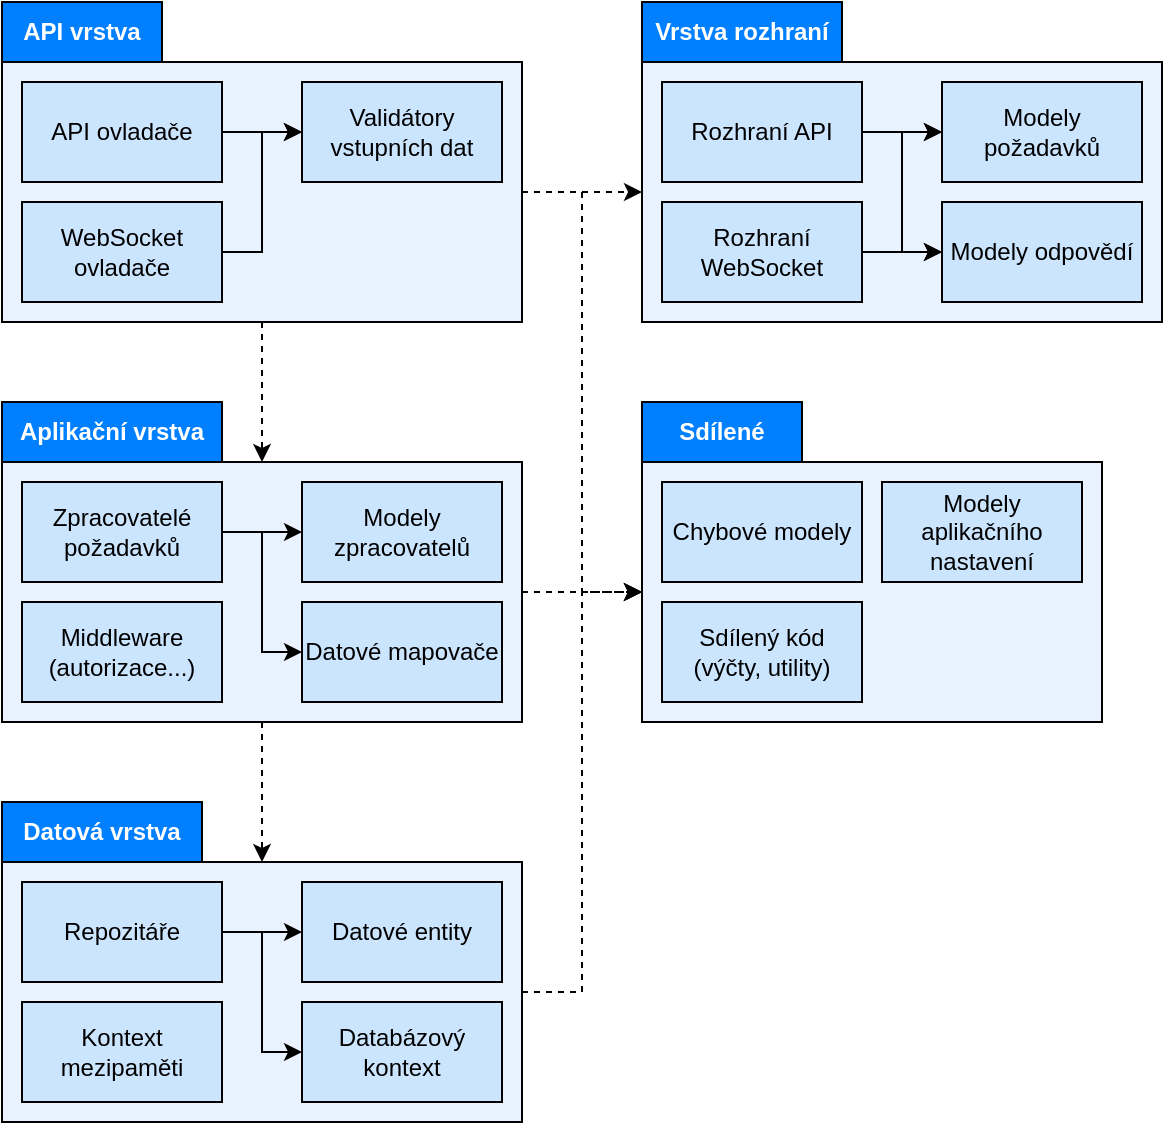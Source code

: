 <mxfile version="22.1.13" type="device">
  <diagram name="Stránka-1" id="SCNq5Kb_qcf53QLSLYbM">
    <mxGraphModel dx="1434" dy="746" grid="1" gridSize="10" guides="1" tooltips="1" connect="1" arrows="1" fold="1" page="1" pageScale="1" pageWidth="827" pageHeight="1169" math="0" shadow="0">
      <root>
        <mxCell id="0" />
        <mxCell id="1" parent="0" />
        <mxCell id="kB0tHXVSJ0gcR0_FZttp-35" value="API vrstva" style="rounded=0;whiteSpace=wrap;html=1;fillColor=#007FFF;fontStyle=1;fontColor=#FFFFFF;" parent="1" vertex="1">
          <mxGeometry width="80" height="30" as="geometry" />
        </mxCell>
        <mxCell id="kB0tHXVSJ0gcR0_FZttp-75" style="edgeStyle=orthogonalEdgeStyle;rounded=0;orthogonalLoop=1;jettySize=auto;html=1;dashed=1;" parent="1" source="kB0tHXVSJ0gcR0_FZttp-36" target="kB0tHXVSJ0gcR0_FZttp-61" edge="1">
          <mxGeometry relative="1" as="geometry" />
        </mxCell>
        <mxCell id="kB0tHXVSJ0gcR0_FZttp-76" style="edgeStyle=orthogonalEdgeStyle;rounded=0;orthogonalLoop=1;jettySize=auto;html=1;dashed=1;" parent="1" source="kB0tHXVSJ0gcR0_FZttp-36" target="kB0tHXVSJ0gcR0_FZttp-71" edge="1">
          <mxGeometry relative="1" as="geometry">
            <Array as="points">
              <mxPoint x="290" y="95" />
              <mxPoint x="290" y="295" />
            </Array>
          </mxGeometry>
        </mxCell>
        <mxCell id="kB0tHXVSJ0gcR0_FZttp-79" style="edgeStyle=orthogonalEdgeStyle;rounded=0;orthogonalLoop=1;jettySize=auto;html=1;dashed=1;" parent="1" source="kB0tHXVSJ0gcR0_FZttp-36" target="kB0tHXVSJ0gcR0_FZttp-41" edge="1">
          <mxGeometry relative="1" as="geometry" />
        </mxCell>
        <mxCell id="kB0tHXVSJ0gcR0_FZttp-36" value="" style="rounded=0;whiteSpace=wrap;html=1;fillColor=#E8F3FF;" parent="1" vertex="1">
          <mxGeometry y="30" width="260" height="130" as="geometry" />
        </mxCell>
        <mxCell id="kB0tHXVSJ0gcR0_FZttp-47" style="edgeStyle=orthogonalEdgeStyle;rounded=0;orthogonalLoop=1;jettySize=auto;html=1;" parent="1" source="kB0tHXVSJ0gcR0_FZttp-37" target="kB0tHXVSJ0gcR0_FZttp-39" edge="1">
          <mxGeometry relative="1" as="geometry" />
        </mxCell>
        <mxCell id="kB0tHXVSJ0gcR0_FZttp-37" value="API ovladače" style="rounded=0;whiteSpace=wrap;html=1;fillColor=#CCE5FF;" parent="1" vertex="1">
          <mxGeometry x="10" y="40" width="100" height="50" as="geometry" />
        </mxCell>
        <mxCell id="kB0tHXVSJ0gcR0_FZttp-48" style="edgeStyle=orthogonalEdgeStyle;rounded=0;orthogonalLoop=1;jettySize=auto;html=1;" parent="1" source="kB0tHXVSJ0gcR0_FZttp-38" target="kB0tHXVSJ0gcR0_FZttp-39" edge="1">
          <mxGeometry relative="1" as="geometry">
            <Array as="points">
              <mxPoint x="130" y="125" />
              <mxPoint x="130" y="65" />
            </Array>
          </mxGeometry>
        </mxCell>
        <mxCell id="kB0tHXVSJ0gcR0_FZttp-38" value="WebSocket ovladače" style="rounded=0;whiteSpace=wrap;html=1;fillColor=#CCE5FF;" parent="1" vertex="1">
          <mxGeometry x="10" y="100" width="100" height="50" as="geometry" />
        </mxCell>
        <mxCell id="kB0tHXVSJ0gcR0_FZttp-39" value="Validátory vstupních dat" style="rounded=0;whiteSpace=wrap;html=1;fillColor=#CCE5FF;" parent="1" vertex="1">
          <mxGeometry x="150" y="40" width="100" height="50" as="geometry" />
        </mxCell>
        <mxCell id="kB0tHXVSJ0gcR0_FZttp-40" value="Aplikační vrstva" style="rounded=0;whiteSpace=wrap;html=1;fillColor=#007FFF;fontStyle=1;fontColor=#FFFFFF;" parent="1" vertex="1">
          <mxGeometry y="200" width="110" height="30" as="geometry" />
        </mxCell>
        <mxCell id="kB0tHXVSJ0gcR0_FZttp-77" style="edgeStyle=orthogonalEdgeStyle;rounded=0;orthogonalLoop=1;jettySize=auto;html=1;dashed=1;" parent="1" source="kB0tHXVSJ0gcR0_FZttp-41" target="kB0tHXVSJ0gcR0_FZttp-71" edge="1">
          <mxGeometry relative="1" as="geometry" />
        </mxCell>
        <mxCell id="kB0tHXVSJ0gcR0_FZttp-80" style="edgeStyle=orthogonalEdgeStyle;rounded=0;orthogonalLoop=1;jettySize=auto;html=1;dashed=1;" parent="1" source="kB0tHXVSJ0gcR0_FZttp-41" target="kB0tHXVSJ0gcR0_FZttp-53" edge="1">
          <mxGeometry relative="1" as="geometry" />
        </mxCell>
        <mxCell id="kB0tHXVSJ0gcR0_FZttp-41" value="" style="rounded=0;whiteSpace=wrap;html=1;fillColor=#E8F3FF;" parent="1" vertex="1">
          <mxGeometry y="230" width="260" height="130" as="geometry" />
        </mxCell>
        <mxCell id="kB0tHXVSJ0gcR0_FZttp-46" style="edgeStyle=orthogonalEdgeStyle;rounded=0;orthogonalLoop=1;jettySize=auto;html=1;" parent="1" source="kB0tHXVSJ0gcR0_FZttp-42" target="kB0tHXVSJ0gcR0_FZttp-44" edge="1">
          <mxGeometry relative="1" as="geometry" />
        </mxCell>
        <mxCell id="kB0tHXVSJ0gcR0_FZttp-50" style="edgeStyle=orthogonalEdgeStyle;rounded=0;orthogonalLoop=1;jettySize=auto;html=1;" parent="1" source="kB0tHXVSJ0gcR0_FZttp-42" target="kB0tHXVSJ0gcR0_FZttp-49" edge="1">
          <mxGeometry relative="1" as="geometry">
            <Array as="points">
              <mxPoint x="130" y="265" />
              <mxPoint x="130" y="325" />
            </Array>
          </mxGeometry>
        </mxCell>
        <mxCell id="kB0tHXVSJ0gcR0_FZttp-42" value="Zpracovatelé požadavků" style="rounded=0;whiteSpace=wrap;html=1;fillColor=#CCE5FF;" parent="1" vertex="1">
          <mxGeometry x="10" y="240" width="100" height="50" as="geometry" />
        </mxCell>
        <mxCell id="kB0tHXVSJ0gcR0_FZttp-44" value="Modely zpracovatelů" style="rounded=0;whiteSpace=wrap;html=1;fillColor=#CCE5FF;" parent="1" vertex="1">
          <mxGeometry x="150" y="240" width="100" height="50" as="geometry" />
        </mxCell>
        <mxCell id="kB0tHXVSJ0gcR0_FZttp-49" value="Datové mapovače" style="rounded=0;whiteSpace=wrap;html=1;fillColor=#CCE5FF;" parent="1" vertex="1">
          <mxGeometry x="150" y="300" width="100" height="50" as="geometry" />
        </mxCell>
        <mxCell id="kB0tHXVSJ0gcR0_FZttp-51" value="Middleware&lt;br&gt;(autorizace...)" style="rounded=0;whiteSpace=wrap;html=1;fillColor=#CCE5FF;" parent="1" vertex="1">
          <mxGeometry x="10" y="300" width="100" height="50" as="geometry" />
        </mxCell>
        <mxCell id="kB0tHXVSJ0gcR0_FZttp-52" value="Datová vrstva" style="rounded=0;whiteSpace=wrap;html=1;fillColor=#007FFF;fontStyle=1;fontColor=#FFFFFF;" parent="1" vertex="1">
          <mxGeometry y="400" width="100" height="30" as="geometry" />
        </mxCell>
        <mxCell id="kB0tHXVSJ0gcR0_FZttp-78" style="edgeStyle=orthogonalEdgeStyle;rounded=0;orthogonalLoop=1;jettySize=auto;html=1;dashed=1;" parent="1" source="kB0tHXVSJ0gcR0_FZttp-53" target="kB0tHXVSJ0gcR0_FZttp-71" edge="1">
          <mxGeometry relative="1" as="geometry">
            <Array as="points">
              <mxPoint x="290" y="495" />
              <mxPoint x="290" y="295" />
            </Array>
          </mxGeometry>
        </mxCell>
        <mxCell id="kB0tHXVSJ0gcR0_FZttp-53" value="" style="rounded=0;whiteSpace=wrap;html=1;fillColor=#E8F3FF;" parent="1" vertex="1">
          <mxGeometry y="430" width="260" height="130" as="geometry" />
        </mxCell>
        <mxCell id="kB0tHXVSJ0gcR0_FZttp-56" style="edgeStyle=orthogonalEdgeStyle;rounded=0;orthogonalLoop=1;jettySize=auto;html=1;" parent="1" source="kB0tHXVSJ0gcR0_FZttp-54" target="kB0tHXVSJ0gcR0_FZttp-55" edge="1">
          <mxGeometry relative="1" as="geometry" />
        </mxCell>
        <mxCell id="kB0tHXVSJ0gcR0_FZttp-58" style="edgeStyle=orthogonalEdgeStyle;rounded=0;orthogonalLoop=1;jettySize=auto;html=1;" parent="1" source="kB0tHXVSJ0gcR0_FZttp-54" target="kB0tHXVSJ0gcR0_FZttp-57" edge="1">
          <mxGeometry relative="1" as="geometry">
            <Array as="points">
              <mxPoint x="130" y="465" />
              <mxPoint x="130" y="525" />
            </Array>
          </mxGeometry>
        </mxCell>
        <mxCell id="kB0tHXVSJ0gcR0_FZttp-54" value="Repozitáře" style="rounded=0;whiteSpace=wrap;html=1;fillColor=#CCE5FF;" parent="1" vertex="1">
          <mxGeometry x="10" y="440" width="100" height="50" as="geometry" />
        </mxCell>
        <mxCell id="kB0tHXVSJ0gcR0_FZttp-55" value="Datové entity" style="rounded=0;whiteSpace=wrap;html=1;fillColor=#CCE5FF;" parent="1" vertex="1">
          <mxGeometry x="150" y="440" width="100" height="50" as="geometry" />
        </mxCell>
        <mxCell id="kB0tHXVSJ0gcR0_FZttp-57" value="Databázový kontext" style="rounded=0;whiteSpace=wrap;html=1;fillColor=#CCE5FF;" parent="1" vertex="1">
          <mxGeometry x="150" y="500" width="100" height="50" as="geometry" />
        </mxCell>
        <mxCell id="kB0tHXVSJ0gcR0_FZttp-59" value="Kontext mezipaměti" style="rounded=0;whiteSpace=wrap;html=1;fillColor=#CCE5FF;" parent="1" vertex="1">
          <mxGeometry x="10" y="500" width="100" height="50" as="geometry" />
        </mxCell>
        <mxCell id="kB0tHXVSJ0gcR0_FZttp-60" value="Vrstva rozhraní" style="rounded=0;whiteSpace=wrap;html=1;fillColor=#007FFF;fontStyle=1;fontColor=#FFFFFF;" parent="1" vertex="1">
          <mxGeometry x="320" width="100" height="30" as="geometry" />
        </mxCell>
        <mxCell id="kB0tHXVSJ0gcR0_FZttp-61" value="" style="rounded=0;whiteSpace=wrap;html=1;fillColor=#E8F3FF;" parent="1" vertex="1">
          <mxGeometry x="320" y="30" width="260" height="130" as="geometry" />
        </mxCell>
        <mxCell id="kB0tHXVSJ0gcR0_FZttp-65" style="edgeStyle=orthogonalEdgeStyle;rounded=0;orthogonalLoop=1;jettySize=auto;html=1;dashed=1;" parent="1" source="kB0tHXVSJ0gcR0_FZttp-62" target="kB0tHXVSJ0gcR0_FZttp-64" edge="1">
          <mxGeometry relative="1" as="geometry" />
        </mxCell>
        <mxCell id="kB0tHXVSJ0gcR0_FZttp-68" style="edgeStyle=orthogonalEdgeStyle;rounded=0;orthogonalLoop=1;jettySize=auto;html=1;" parent="1" source="kB0tHXVSJ0gcR0_FZttp-62" target="kB0tHXVSJ0gcR0_FZttp-67" edge="1">
          <mxGeometry relative="1" as="geometry">
            <Array as="points">
              <mxPoint x="450" y="65" />
              <mxPoint x="450" y="125" />
            </Array>
          </mxGeometry>
        </mxCell>
        <mxCell id="kB0tHXVSJ0gcR0_FZttp-62" value="Rozhraní API" style="rounded=0;whiteSpace=wrap;html=1;fillColor=#CCE5FF;" parent="1" vertex="1">
          <mxGeometry x="330" y="40" width="100" height="50" as="geometry" />
        </mxCell>
        <mxCell id="kB0tHXVSJ0gcR0_FZttp-66" style="edgeStyle=orthogonalEdgeStyle;rounded=0;orthogonalLoop=1;jettySize=auto;html=1;" parent="1" source="kB0tHXVSJ0gcR0_FZttp-63" target="kB0tHXVSJ0gcR0_FZttp-64" edge="1">
          <mxGeometry relative="1" as="geometry">
            <Array as="points">
              <mxPoint x="450" y="125" />
              <mxPoint x="450" y="65" />
            </Array>
          </mxGeometry>
        </mxCell>
        <mxCell id="kB0tHXVSJ0gcR0_FZttp-69" style="edgeStyle=orthogonalEdgeStyle;rounded=0;orthogonalLoop=1;jettySize=auto;html=1;dashed=1;" parent="1" source="kB0tHXVSJ0gcR0_FZttp-63" target="kB0tHXVSJ0gcR0_FZttp-67" edge="1">
          <mxGeometry relative="1" as="geometry" />
        </mxCell>
        <mxCell id="kB0tHXVSJ0gcR0_FZttp-63" value="Rozhraní WebSocket" style="rounded=0;whiteSpace=wrap;html=1;fillColor=#CCE5FF;" parent="1" vertex="1">
          <mxGeometry x="330" y="100" width="100" height="50" as="geometry" />
        </mxCell>
        <mxCell id="kB0tHXVSJ0gcR0_FZttp-64" value="Modely požadavků" style="rounded=0;whiteSpace=wrap;html=1;fillColor=#CCE5FF;" parent="1" vertex="1">
          <mxGeometry x="470" y="40" width="100" height="50" as="geometry" />
        </mxCell>
        <mxCell id="kB0tHXVSJ0gcR0_FZttp-67" value="Modely odpovědí" style="rounded=0;whiteSpace=wrap;html=1;fillColor=#CCE5FF;" parent="1" vertex="1">
          <mxGeometry x="470" y="100" width="100" height="50" as="geometry" />
        </mxCell>
        <mxCell id="kB0tHXVSJ0gcR0_FZttp-70" value="Sdílené" style="rounded=0;whiteSpace=wrap;html=1;fillColor=#007FFF;fontStyle=1;fontColor=#FFFFFF;" parent="1" vertex="1">
          <mxGeometry x="320" y="200" width="80" height="30" as="geometry" />
        </mxCell>
        <mxCell id="kB0tHXVSJ0gcR0_FZttp-71" value="" style="rounded=0;whiteSpace=wrap;html=1;fillColor=#E8F3FF;" parent="1" vertex="1">
          <mxGeometry x="320" y="230" width="230" height="130" as="geometry" />
        </mxCell>
        <mxCell id="kB0tHXVSJ0gcR0_FZttp-72" value="Chybové modely" style="rounded=0;whiteSpace=wrap;html=1;fillColor=#CCE5FF;" parent="1" vertex="1">
          <mxGeometry x="330" y="240" width="100" height="50" as="geometry" />
        </mxCell>
        <mxCell id="kB0tHXVSJ0gcR0_FZttp-73" value="Modely aplikačního nastavení" style="rounded=0;whiteSpace=wrap;html=1;fillColor=#CCE5FF;" parent="1" vertex="1">
          <mxGeometry x="440" y="240" width="100" height="50" as="geometry" />
        </mxCell>
        <mxCell id="kB0tHXVSJ0gcR0_FZttp-74" value="Sdílený kód (výčty, utility)" style="rounded=0;whiteSpace=wrap;html=1;fillColor=#CCE5FF;" parent="1" vertex="1">
          <mxGeometry x="330" y="300" width="100" height="50" as="geometry" />
        </mxCell>
      </root>
    </mxGraphModel>
  </diagram>
</mxfile>
